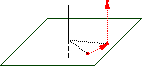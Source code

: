 import three;
settings.render = 0;
settings.prc = false;

size(5cm);

currentprojection=obliqueX;

int p = 50;
int q = 30;
real alpha = p*pi/180;
real theta = q*pi/180;

triple O = (0,0,0);
triple a = (0,0,-0.4);
triple b = (0,0,0.8);
triple u = (0,0,1);
triple m = (cos(alpha),sin(alpha),0); 

transform3 t=shift(u);
transform3 r = rotate(q,u);

triple mm = r*m;
triple mmm = t*mm;
draw(m,red+2);
draw(mm,red+2);
draw(mmm,red+2);

path3 pl = plane((2.2,0,0),(0,2.2,0),(-1,-1,0));
path3 arc1=arc(O,1,90,p,90,p+q,CCW); // counter-clockwise

draw(pl,darkgreen);
draw(a--O,dashed); draw(O--b);
draw(arc1,dotted+red,Arrow3);
draw(O--m,dotted);
draw(O--mm,dotted);
draw(mm--mmm,dotted+red,Arrow3);

